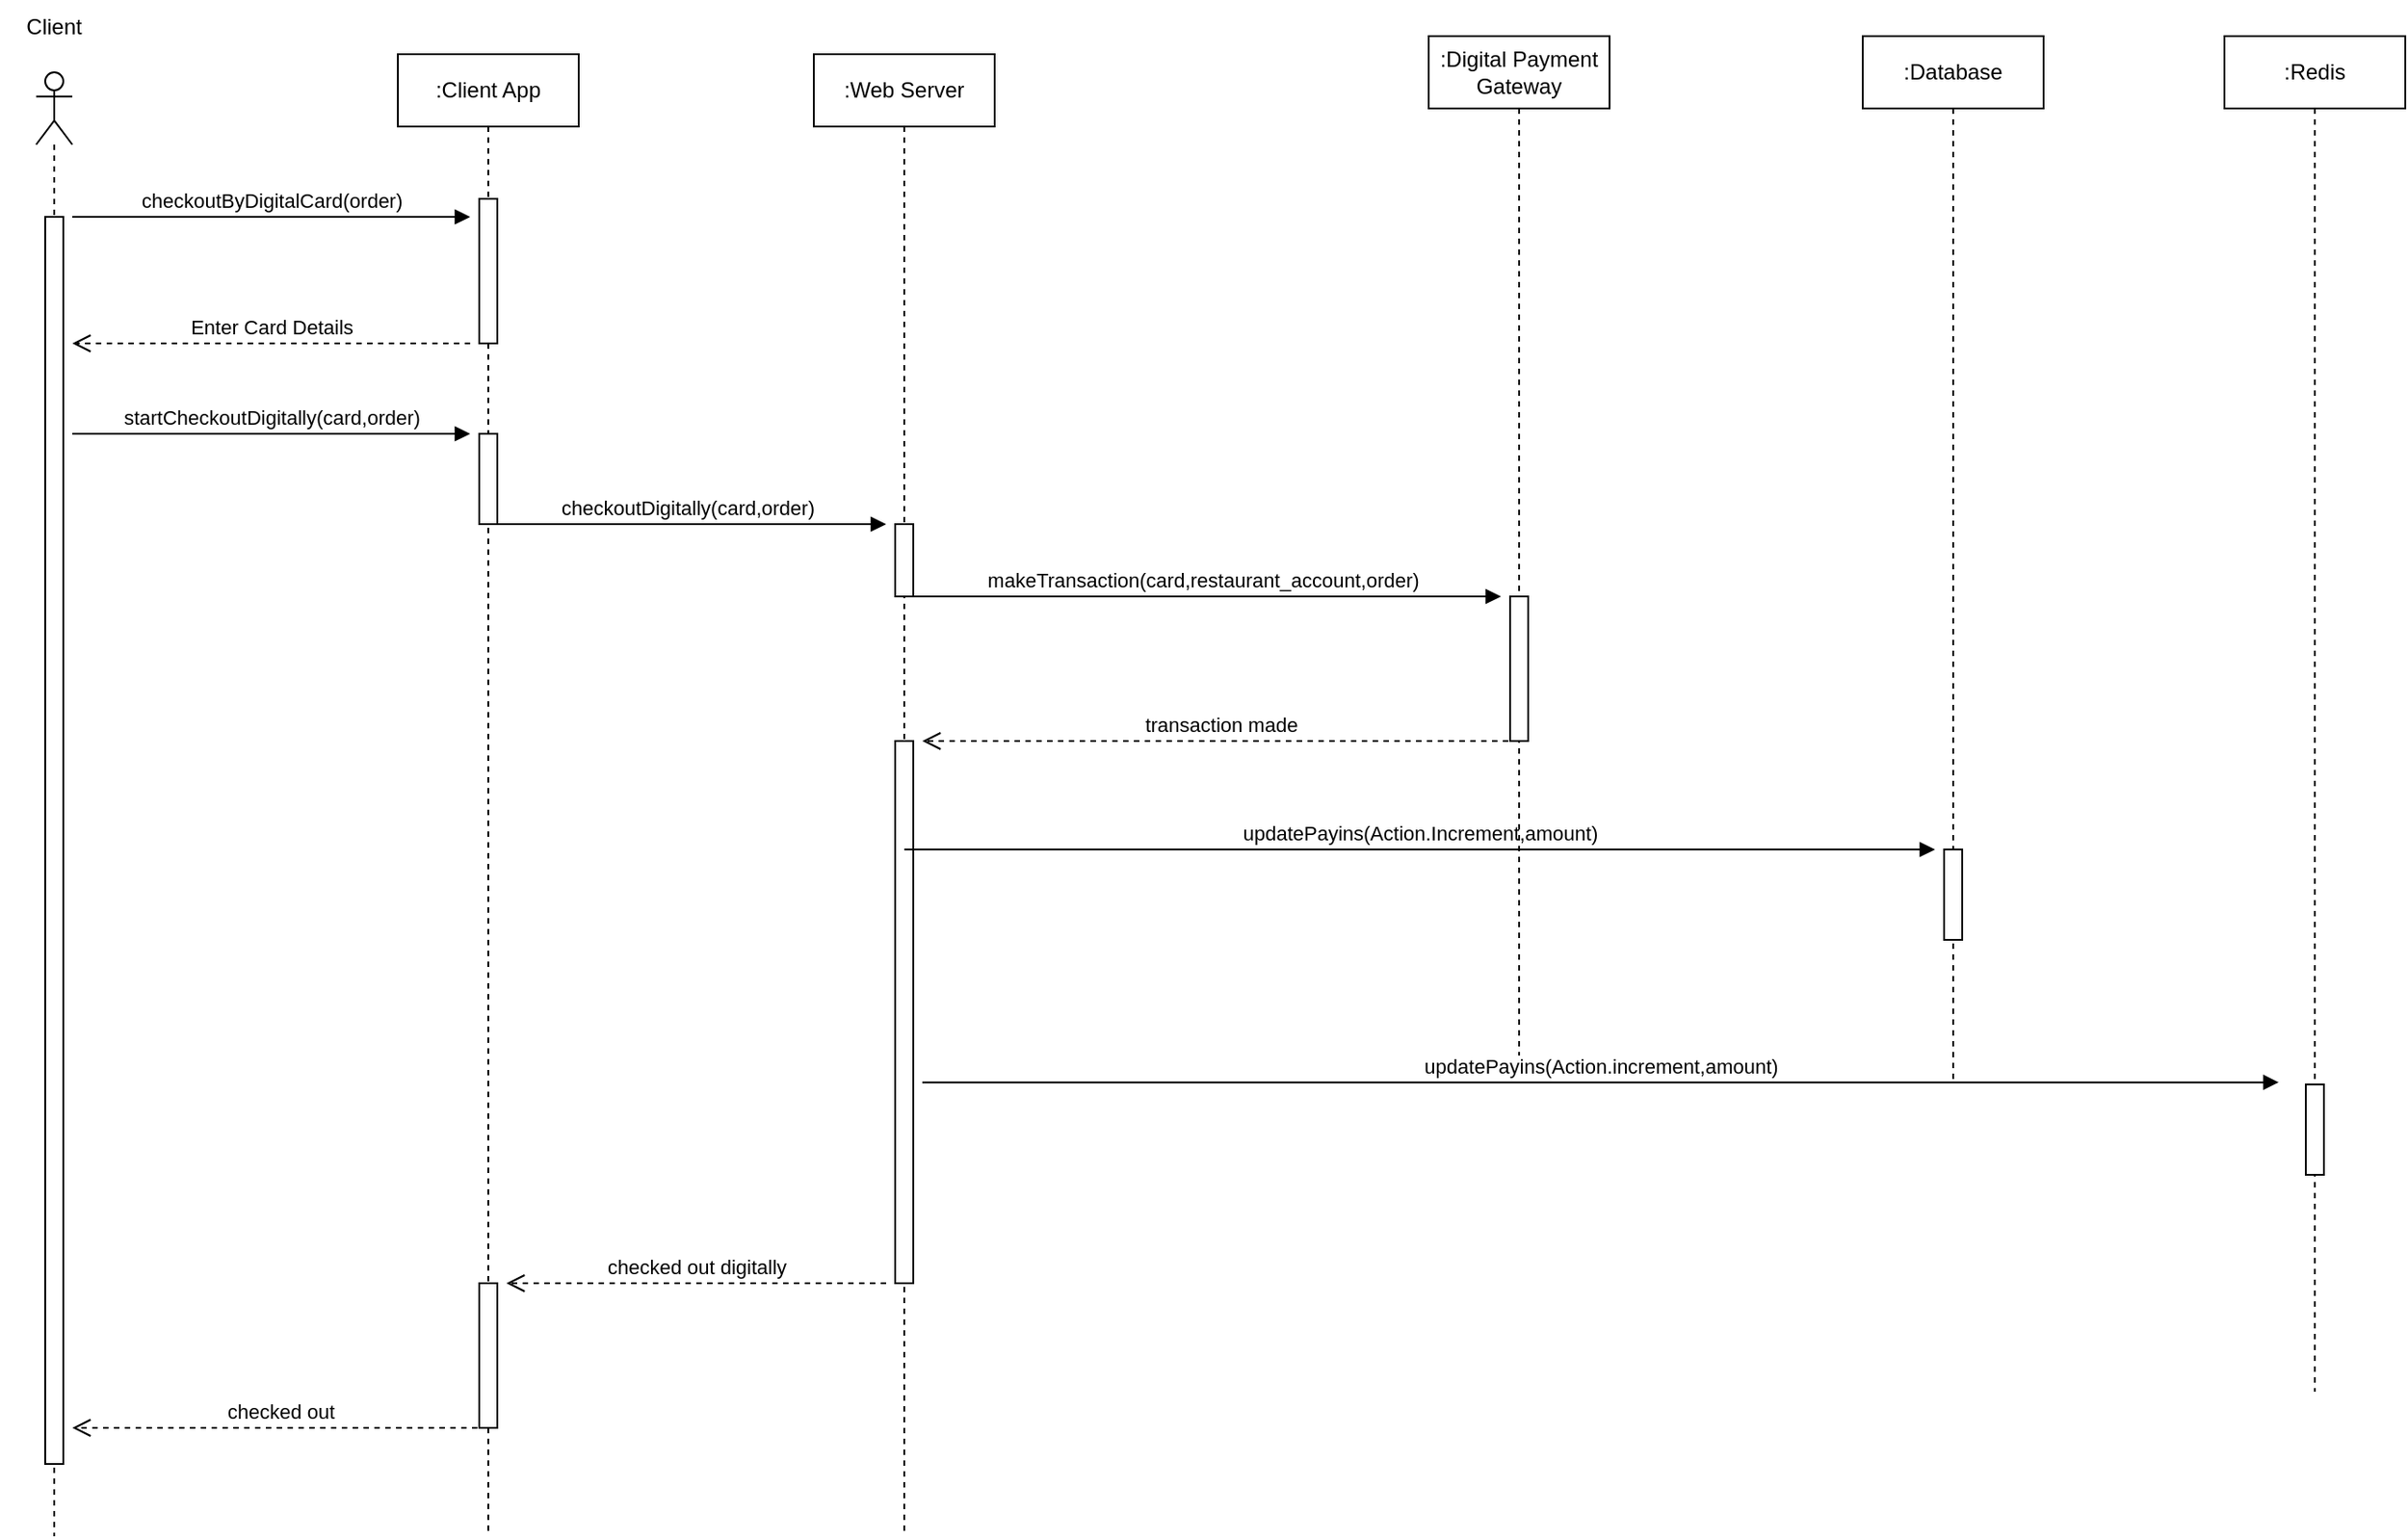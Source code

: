 <mxfile version="20.3.0" type="device"><diagram id="IIPizt1yS1t3YvOlZYtB" name="Page-1"><mxGraphModel dx="1219" dy="748" grid="1" gridSize="10" guides="1" tooltips="1" connect="1" arrows="1" fold="1" page="1" pageScale="1" pageWidth="850" pageHeight="1100" math="0" shadow="0"><root><mxCell id="0"/><mxCell id="1" parent="0"/><mxCell id="B4rT9mQlHWcIoNRKqH18-1" value="" style="shape=umlLifeline;participant=umlActor;perimeter=lifelinePerimeter;whiteSpace=wrap;html=1;container=1;collapsible=0;recursiveResize=0;verticalAlign=top;spacingTop=36;outlineConnect=0;" parent="1" vertex="1"><mxGeometry x="80" y="100" width="20" height="810" as="geometry"/></mxCell><mxCell id="B4rT9mQlHWcIoNRKqH18-4" value="" style="html=1;points=[];perimeter=orthogonalPerimeter;" parent="B4rT9mQlHWcIoNRKqH18-1" vertex="1"><mxGeometry x="5" y="80" width="10" height="690" as="geometry"/></mxCell><mxCell id="B4rT9mQlHWcIoNRKqH18-6" value="checkoutByDigitalCard(order)" style="html=1;verticalAlign=bottom;endArrow=block;rounded=0;movable=1;resizable=1;rotatable=1;deletable=1;editable=1;connectable=1;" parent="B4rT9mQlHWcIoNRKqH18-1" edge="1"><mxGeometry width="80" relative="1" as="geometry"><mxPoint x="20" y="80" as="sourcePoint"/><mxPoint x="240" y="80" as="targetPoint"/></mxGeometry></mxCell><mxCell id="B4rT9mQlHWcIoNRKqH18-2" value="Client" style="text;html=1;strokeColor=none;fillColor=none;align=center;verticalAlign=middle;whiteSpace=wrap;rounded=0;" parent="1" vertex="1"><mxGeometry x="60" y="60" width="60" height="30" as="geometry"/></mxCell><mxCell id="B4rT9mQlHWcIoNRKqH18-3" value=":Client App" style="shape=umlLifeline;perimeter=lifelinePerimeter;whiteSpace=wrap;html=1;container=1;collapsible=0;recursiveResize=0;outlineConnect=0;movable=1;resizable=1;rotatable=1;deletable=1;editable=1;connectable=1;" parent="1" vertex="1"><mxGeometry x="280" y="90" width="100" height="820" as="geometry"/></mxCell><mxCell id="B4rT9mQlHWcIoNRKqH18-5" value="" style="html=1;points=[];perimeter=orthogonalPerimeter;" parent="B4rT9mQlHWcIoNRKqH18-3" vertex="1"><mxGeometry x="45" y="80" width="10" height="80" as="geometry"/></mxCell><mxCell id="B4rT9mQlHWcIoNRKqH18-8" value="" style="html=1;points=[];perimeter=orthogonalPerimeter;movable=1;resizable=1;rotatable=1;deletable=1;editable=1;connectable=1;" parent="B4rT9mQlHWcIoNRKqH18-3" vertex="1"><mxGeometry x="45" y="210" width="10" height="50" as="geometry"/></mxCell><mxCell id="B4rT9mQlHWcIoNRKqH18-41" value="checkoutDigitally(card,order)" style="html=1;verticalAlign=bottom;endArrow=block;rounded=0;" parent="B4rT9mQlHWcIoNRKqH18-3" edge="1"><mxGeometry width="80" relative="1" as="geometry"><mxPoint x="50" y="260" as="sourcePoint"/><mxPoint x="270" y="260" as="targetPoint"/></mxGeometry></mxCell><mxCell id="B4rT9mQlHWcIoNRKqH18-52" value="" style="html=1;points=[];perimeter=orthogonalPerimeter;movable=1;resizable=1;rotatable=1;deletable=1;editable=1;connectable=1;" parent="B4rT9mQlHWcIoNRKqH18-3" vertex="1"><mxGeometry x="45" y="680" width="10" height="80" as="geometry"/></mxCell><mxCell id="B4rT9mQlHWcIoNRKqH18-7" value="Enter Card Details" style="html=1;verticalAlign=bottom;endArrow=open;dashed=1;endSize=8;rounded=0;movable=1;resizable=1;rotatable=1;deletable=1;editable=1;connectable=1;" parent="1" edge="1"><mxGeometry relative="1" as="geometry"><mxPoint x="320" y="250" as="sourcePoint"/><mxPoint x="100" y="250" as="targetPoint"/></mxGeometry></mxCell><mxCell id="B4rT9mQlHWcIoNRKqH18-9" value="startCheckoutDigitally(card,order)" style="html=1;verticalAlign=bottom;endArrow=block;rounded=0;movable=1;resizable=1;rotatable=1;deletable=1;editable=1;connectable=1;" parent="1" edge="1"><mxGeometry width="80" relative="1" as="geometry"><mxPoint x="100" y="300" as="sourcePoint"/><mxPoint x="320" y="300" as="targetPoint"/></mxGeometry></mxCell><mxCell id="B4rT9mQlHWcIoNRKqH18-38" value=":Web Server" style="shape=umlLifeline;perimeter=lifelinePerimeter;whiteSpace=wrap;html=1;container=1;collapsible=0;recursiveResize=0;outlineConnect=0;movable=1;resizable=1;rotatable=1;deletable=1;editable=1;connectable=1;" parent="1" vertex="1"><mxGeometry x="510" y="90" width="100" height="820" as="geometry"/></mxCell><mxCell id="B4rT9mQlHWcIoNRKqH18-40" value="" style="html=1;points=[];perimeter=orthogonalPerimeter;movable=1;resizable=1;rotatable=1;deletable=1;editable=1;connectable=1;" parent="B4rT9mQlHWcIoNRKqH18-38" vertex="1"><mxGeometry x="45" y="260" width="10" height="40" as="geometry"/></mxCell><mxCell id="B4rT9mQlHWcIoNRKqH18-44" value="makeTransaction(card,restaurant_account,order)" style="html=1;verticalAlign=bottom;endArrow=block;rounded=0;" parent="B4rT9mQlHWcIoNRKqH18-38" edge="1"><mxGeometry width="80" relative="1" as="geometry"><mxPoint x="50" y="300" as="sourcePoint"/><mxPoint x="380" y="300" as="targetPoint"/></mxGeometry></mxCell><mxCell id="B4rT9mQlHWcIoNRKqH18-46" value="" style="html=1;points=[];perimeter=orthogonalPerimeter;movable=1;resizable=1;rotatable=1;deletable=1;editable=1;connectable=1;" parent="B4rT9mQlHWcIoNRKqH18-38" vertex="1"><mxGeometry x="45" y="380" width="10" height="300" as="geometry"/></mxCell><mxCell id="B4rT9mQlHWcIoNRKqH18-49" value="updatePayins(Action.Increment,amount)" style="html=1;verticalAlign=bottom;endArrow=block;rounded=0;" parent="B4rT9mQlHWcIoNRKqH18-38" edge="1"><mxGeometry width="80" relative="1" as="geometry"><mxPoint x="50" y="440" as="sourcePoint"/><mxPoint x="620" y="440" as="targetPoint"/></mxGeometry></mxCell><mxCell id="B4rT9mQlHWcIoNRKqH18-42" value=":Digital Payment Gateway" style="shape=umlLifeline;perimeter=lifelinePerimeter;whiteSpace=wrap;html=1;container=1;collapsible=0;recursiveResize=0;outlineConnect=0;movable=1;resizable=1;rotatable=1;deletable=1;editable=1;connectable=1;" parent="1" vertex="1"><mxGeometry x="850" y="80" width="100" height="580" as="geometry"/></mxCell><mxCell id="B4rT9mQlHWcIoNRKqH18-43" value="" style="html=1;points=[];perimeter=orthogonalPerimeter;movable=1;resizable=1;rotatable=1;deletable=1;editable=1;connectable=1;" parent="B4rT9mQlHWcIoNRKqH18-42" vertex="1"><mxGeometry x="45" y="310" width="10" height="80" as="geometry"/></mxCell><mxCell id="B4rT9mQlHWcIoNRKqH18-45" value="transaction made" style="html=1;verticalAlign=bottom;endArrow=open;dashed=1;endSize=8;rounded=0;" parent="1" edge="1"><mxGeometry relative="1" as="geometry"><mxPoint x="900" y="470" as="sourcePoint"/><mxPoint x="570" y="470" as="targetPoint"/></mxGeometry></mxCell><mxCell id="B4rT9mQlHWcIoNRKqH18-47" value=":Database" style="shape=umlLifeline;perimeter=lifelinePerimeter;whiteSpace=wrap;html=1;container=1;collapsible=0;recursiveResize=0;outlineConnect=0;movable=1;resizable=1;rotatable=1;deletable=1;editable=1;connectable=1;" parent="1" vertex="1"><mxGeometry x="1090" y="80" width="100" height="580" as="geometry"/></mxCell><mxCell id="B4rT9mQlHWcIoNRKqH18-48" value="" style="html=1;points=[];perimeter=orthogonalPerimeter;movable=1;resizable=1;rotatable=1;deletable=1;editable=1;connectable=1;" parent="B4rT9mQlHWcIoNRKqH18-47" vertex="1"><mxGeometry x="45" y="450" width="10" height="50" as="geometry"/></mxCell><mxCell id="B4rT9mQlHWcIoNRKqH18-53" value="checked out digitally" style="html=1;verticalAlign=bottom;endArrow=open;dashed=1;endSize=8;rounded=0;" parent="1" edge="1"><mxGeometry relative="1" as="geometry"><mxPoint x="550" y="770" as="sourcePoint"/><mxPoint x="340" y="770" as="targetPoint"/></mxGeometry></mxCell><mxCell id="B4rT9mQlHWcIoNRKqH18-55" value="checked out" style="html=1;verticalAlign=bottom;endArrow=open;dashed=1;endSize=8;rounded=0;" parent="1" edge="1"><mxGeometry relative="1" as="geometry"><mxPoint x="330" y="850" as="sourcePoint"/><mxPoint x="100" y="850" as="targetPoint"/></mxGeometry></mxCell><mxCell id="uy41xvQHauo4qZ22g9kP-1" value=":Redis" style="shape=umlLifeline;perimeter=lifelinePerimeter;whiteSpace=wrap;html=1;container=1;collapsible=0;recursiveResize=0;outlineConnect=0;movable=1;resizable=1;rotatable=1;deletable=1;editable=1;connectable=1;" parent="1" vertex="1"><mxGeometry x="1290" y="80" width="100" height="750" as="geometry"/></mxCell><mxCell id="uy41xvQHauo4qZ22g9kP-2" value="" style="html=1;points=[];perimeter=orthogonalPerimeter;movable=1;resizable=1;rotatable=1;deletable=1;editable=1;connectable=1;" parent="uy41xvQHauo4qZ22g9kP-1" vertex="1"><mxGeometry x="45" y="580" width="10" height="50" as="geometry"/></mxCell><mxCell id="uy41xvQHauo4qZ22g9kP-3" value="updatePayins(Action.increment,amount)" style="html=1;verticalAlign=bottom;endArrow=block;rounded=0;" parent="1" edge="1"><mxGeometry width="80" relative="1" as="geometry"><mxPoint x="570.0" y="658.82" as="sourcePoint"/><mxPoint x="1320" y="658.82" as="targetPoint"/></mxGeometry></mxCell></root></mxGraphModel></diagram></mxfile>